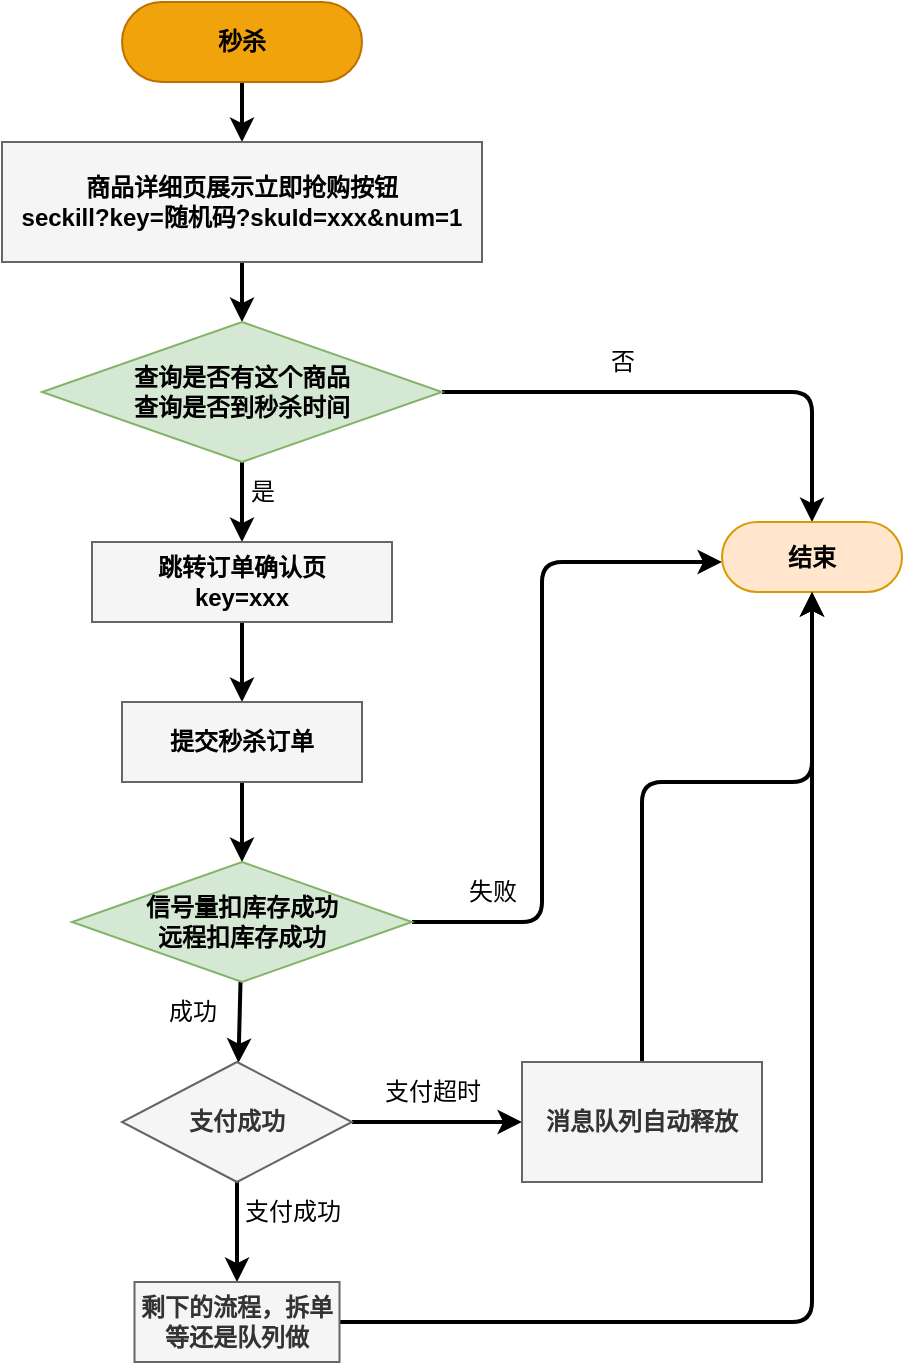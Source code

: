 <mxfile>
    <diagram id="Pyrkco0zuZ-rBsWVZfRu" name="第 1 页">
        <mxGraphModel dx="576" dy="515" grid="1" gridSize="10" guides="1" tooltips="1" connect="1" arrows="1" fold="1" page="1" pageScale="1" pageWidth="827" pageHeight="1169" background="#ffffff" math="0" shadow="0">
            <root>
                <mxCell id="0"/>
                <mxCell id="1" parent="0"/>
                <mxCell id="7" value="" style="edgeStyle=none;html=1;fontColor=#000000;strokeWidth=2;strokeColor=#000000;" edge="1" parent="1" source="3" target="6">
                    <mxGeometry relative="1" as="geometry"/>
                </mxCell>
                <mxCell id="3" value="秒杀" style="rounded=1;whiteSpace=wrap;html=1;arcSize=50;fontColor=#000000;fontStyle=1;fillColor=#f0a30a;strokeColor=#BD7000;" vertex="1" parent="1">
                    <mxGeometry x="110" y="40" width="120" height="40" as="geometry"/>
                </mxCell>
                <mxCell id="9" value="" style="edgeStyle=none;html=1;strokeColor=#000000;strokeWidth=2;fontColor=#000000;" edge="1" parent="1" source="6" target="8">
                    <mxGeometry relative="1" as="geometry"/>
                </mxCell>
                <mxCell id="6" value="商品详细页展示立即抢购按钮&lt;br&gt;seckill?key=随机码?skuId=xxx&amp;amp;num=1" style="whiteSpace=wrap;html=1;fontColor=#000000;fillColor=#f5f5f5;strokeColor=#666666;fontStyle=1" vertex="1" parent="1">
                    <mxGeometry x="50" y="110" width="240" height="60" as="geometry"/>
                </mxCell>
                <mxCell id="11" value="" style="edgeStyle=none;html=1;strokeColor=#000000;strokeWidth=2;fontColor=#000000;" edge="1" parent="1" source="8" target="10">
                    <mxGeometry relative="1" as="geometry"/>
                </mxCell>
                <mxCell id="16" value="" style="edgeStyle=none;html=1;strokeColor=#000000;strokeWidth=2;fontColor=#000000;exitX=1;exitY=0.5;exitDx=0;exitDy=0;entryX=0.5;entryY=0;entryDx=0;entryDy=0;" edge="1" parent="1" source="8" target="15">
                    <mxGeometry relative="1" as="geometry">
                        <Array as="points">
                            <mxPoint x="455" y="235"/>
                        </Array>
                    </mxGeometry>
                </mxCell>
                <mxCell id="8" value="查询是否有这个商品&lt;br&gt;查询是否到秒杀时间" style="rhombus;whiteSpace=wrap;html=1;fillColor=#d5e8d4;strokeColor=#82b366;fontStyle=1;fontColor=#000000;" vertex="1" parent="1">
                    <mxGeometry x="70" y="200" width="200" height="70" as="geometry"/>
                </mxCell>
                <mxCell id="14" value="" style="edgeStyle=none;html=1;strokeColor=#000000;strokeWidth=2;fontColor=#000000;" edge="1" parent="1" source="10" target="13">
                    <mxGeometry relative="1" as="geometry"/>
                </mxCell>
                <mxCell id="10" value="跳转订单确认页&lt;br&gt;key=xxx" style="whiteSpace=wrap;html=1;fillColor=#f5f5f5;strokeColor=#666666;fontColor=#000000;fontStyle=1;" vertex="1" parent="1">
                    <mxGeometry x="95" y="310" width="150" height="40" as="geometry"/>
                </mxCell>
                <mxCell id="12" value="是" style="text;html=1;align=center;verticalAlign=middle;resizable=0;points=[];autosize=1;strokeColor=none;fillColor=none;fontColor=#000000;" vertex="1" parent="1">
                    <mxGeometry x="160" y="270" width="40" height="30" as="geometry"/>
                </mxCell>
                <mxCell id="18" value="" style="edgeStyle=none;html=1;strokeColor=#000000;strokeWidth=2;fontColor=#000000;" edge="1" parent="1" source="13" target="17">
                    <mxGeometry relative="1" as="geometry"/>
                </mxCell>
                <mxCell id="13" value="提交秒杀订单" style="whiteSpace=wrap;html=1;fillColor=#f5f5f5;strokeColor=#666666;fontColor=#000000;fontStyle=1;" vertex="1" parent="1">
                    <mxGeometry x="110" y="390" width="120" height="40" as="geometry"/>
                </mxCell>
                <mxCell id="15" value="结束" style="rounded=1;whiteSpace=wrap;html=1;fillColor=#ffe6cc;strokeColor=#d79b00;fontStyle=1;arcSize=50;fontColor=#000000;" vertex="1" parent="1">
                    <mxGeometry x="410" y="300" width="90" height="35" as="geometry"/>
                </mxCell>
                <mxCell id="19" style="edgeStyle=none;html=1;strokeColor=#000000;strokeWidth=2;fontColor=#000000;exitX=1;exitY=0.5;exitDx=0;exitDy=0;" edge="1" parent="1" source="17">
                    <mxGeometry relative="1" as="geometry">
                        <mxPoint x="260" y="490" as="sourcePoint"/>
                        <mxPoint x="410" y="320" as="targetPoint"/>
                        <Array as="points">
                            <mxPoint x="320" y="500"/>
                            <mxPoint x="320" y="320"/>
                        </Array>
                    </mxGeometry>
                </mxCell>
                <mxCell id="23" value="" style="edgeStyle=none;html=1;strokeColor=#000000;strokeWidth=2;fontColor=#000000;" edge="1" parent="1" source="17" target="22">
                    <mxGeometry relative="1" as="geometry"/>
                </mxCell>
                <mxCell id="17" value="信号量扣库存成功&lt;br&gt;远程扣库存成功" style="rhombus;whiteSpace=wrap;html=1;fillColor=#d5e8d4;strokeColor=#82b366;fontStyle=1;fontColor=#000000;" vertex="1" parent="1">
                    <mxGeometry x="85" y="470" width="170" height="60" as="geometry"/>
                </mxCell>
                <mxCell id="20" value="否" style="text;html=1;align=center;verticalAlign=middle;resizable=0;points=[];autosize=1;strokeColor=none;fillColor=none;fontColor=#000000;" vertex="1" parent="1">
                    <mxGeometry x="340" y="205" width="40" height="30" as="geometry"/>
                </mxCell>
                <mxCell id="21" value="失败" style="text;html=1;align=center;verticalAlign=middle;resizable=0;points=[];autosize=1;strokeColor=none;fillColor=none;fontColor=#000000;" vertex="1" parent="1">
                    <mxGeometry x="270" y="470" width="50" height="30" as="geometry"/>
                </mxCell>
                <mxCell id="26" value="" style="edgeStyle=none;html=1;strokeColor=#000000;strokeWidth=2;fontColor=#000000;" edge="1" parent="1" source="22" target="25">
                    <mxGeometry relative="1" as="geometry"/>
                </mxCell>
                <mxCell id="30" value="" style="edgeStyle=none;html=1;strokeColor=#000000;strokeWidth=2;fontColor=#000000;" edge="1" parent="1" source="22" target="29">
                    <mxGeometry relative="1" as="geometry"/>
                </mxCell>
                <mxCell id="22" value="支付成功" style="rhombus;whiteSpace=wrap;html=1;fillColor=#f5f5f5;strokeColor=#666666;fontStyle=1;fontColor=#333333;" vertex="1" parent="1">
                    <mxGeometry x="110" y="570" width="115" height="60" as="geometry"/>
                </mxCell>
                <mxCell id="24" value="成功" style="text;html=1;align=center;verticalAlign=middle;resizable=0;points=[];autosize=1;strokeColor=none;fillColor=none;fontColor=#000000;" vertex="1" parent="1">
                    <mxGeometry x="120" y="530" width="50" height="30" as="geometry"/>
                </mxCell>
                <mxCell id="28" style="edgeStyle=none;html=1;entryX=0.5;entryY=1;entryDx=0;entryDy=0;strokeColor=#000000;strokeWidth=2;fontColor=#000000;" edge="1" parent="1" source="25" target="15">
                    <mxGeometry relative="1" as="geometry">
                        <Array as="points">
                            <mxPoint x="370" y="430"/>
                            <mxPoint x="455" y="430"/>
                        </Array>
                    </mxGeometry>
                </mxCell>
                <mxCell id="25" value="消息队列自动释放" style="whiteSpace=wrap;html=1;fillColor=#f5f5f5;strokeColor=#666666;fontColor=#333333;fontStyle=1;" vertex="1" parent="1">
                    <mxGeometry x="310" y="570" width="120" height="60" as="geometry"/>
                </mxCell>
                <mxCell id="27" value="支付超时" style="text;html=1;align=center;verticalAlign=middle;resizable=0;points=[];autosize=1;strokeColor=none;fillColor=none;fontColor=#000000;" vertex="1" parent="1">
                    <mxGeometry x="230" y="570" width="70" height="30" as="geometry"/>
                </mxCell>
                <mxCell id="33" style="edgeStyle=none;html=1;strokeColor=#000000;strokeWidth=2;fontColor=#000000;entryX=0.5;entryY=1;entryDx=0;entryDy=0;" edge="1" parent="1" source="29" target="15">
                    <mxGeometry relative="1" as="geometry">
                        <mxPoint x="450" y="700" as="targetPoint"/>
                        <Array as="points">
                            <mxPoint x="455" y="700"/>
                        </Array>
                    </mxGeometry>
                </mxCell>
                <mxCell id="29" value="剩下的流程，拆单等还是队列做" style="whiteSpace=wrap;html=1;fillColor=#f5f5f5;strokeColor=#666666;fontColor=#333333;fontStyle=1;" vertex="1" parent="1">
                    <mxGeometry x="116.25" y="680" width="102.5" height="40" as="geometry"/>
                </mxCell>
                <mxCell id="31" value="支付成功" style="text;html=1;align=center;verticalAlign=middle;resizable=0;points=[];autosize=1;strokeColor=none;fillColor=none;fontColor=#000000;" vertex="1" parent="1">
                    <mxGeometry x="160" y="630" width="70" height="30" as="geometry"/>
                </mxCell>
            </root>
        </mxGraphModel>
    </diagram>
</mxfile>